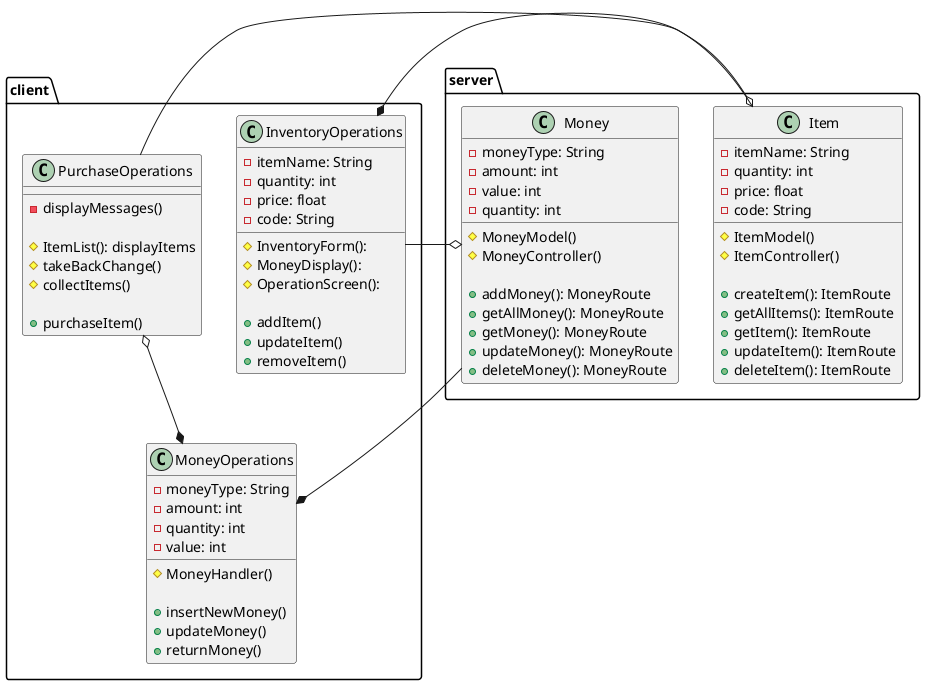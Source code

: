 @startuml Vending Machine Simple class design

package "client" {
    class InventoryOperations {
        -itemName: String
        -quantity: int
        -price: float
        -code: String

        #InventoryForm(): 
        #MoneyDisplay():
        #OperationScreen():

        +addItem()
        +updateItem()
        +removeItem()
    }
    class MoneyOperations {
        -moneyType: String
        -amount: int
        -quantity: int
        -value: int

        #MoneyHandler()

        +insertNewMoney()
        +updateMoney()
        +returnMoney()
    }
    class PurchaseOperations {
        -displayMessages()

        #ItemList(): displayItems
        #takeBackChange()
        #collectItems()

        +purchaseItem()
    }
}

package "server" {

    class Item {
        -itemName: String
        -quantity: int
        -price: float
        -code: String

        #ItemModel()
        #ItemController()

        +createItem(): ItemRoute
        +getAllItems(): ItemRoute
        +getItem(): ItemRoute
        +updateItem(): ItemRoute
        +deleteItem(): ItemRoute
    }

    class Money {
        -moneyType: String
        -amount: int
        -value: int
        -quantity: int

        #MoneyModel()
        #MoneyController()

        +addMoney(): MoneyRoute
        +getAllMoney(): MoneyRoute
        +getMoney(): MoneyRoute
        +updateMoney(): MoneyRoute
        +deleteMoney(): MoneyRoute
    }

}

Item --* InventoryOperations
Money --* MoneyOperations



PurchaseOperations o--* MoneyOperations


InventoryOperations --o Money
PurchaseOperations --o Item
@enduml